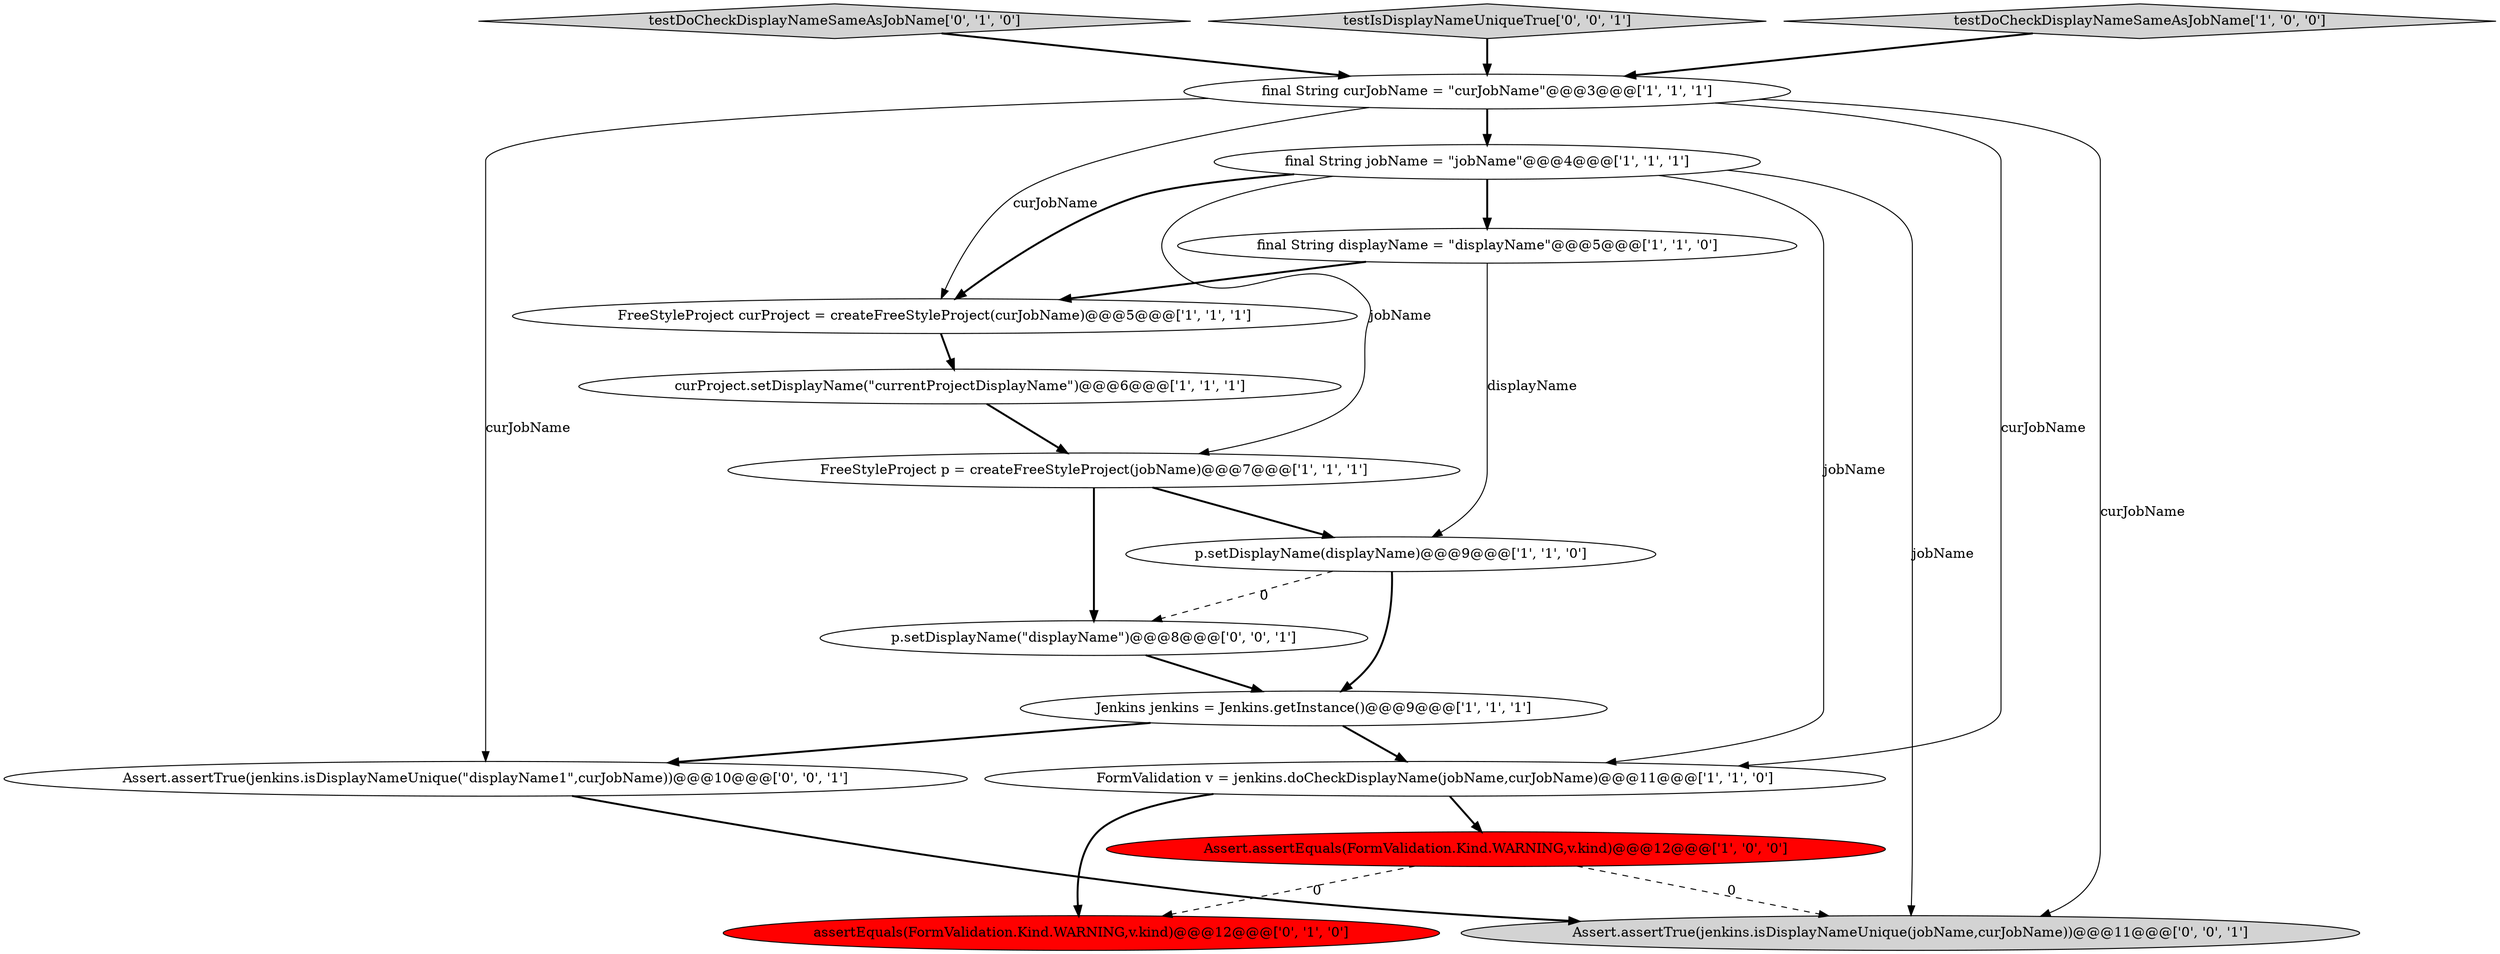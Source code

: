 digraph {
9 [style = filled, label = "final String jobName = \"jobName\"@@@4@@@['1', '1', '1']", fillcolor = white, shape = ellipse image = "AAA0AAABBB1BBB"];
0 [style = filled, label = "p.setDisplayName(displayName)@@@9@@@['1', '1', '0']", fillcolor = white, shape = ellipse image = "AAA0AAABBB1BBB"];
10 [style = filled, label = "FreeStyleProject curProject = createFreeStyleProject(curJobName)@@@5@@@['1', '1', '1']", fillcolor = white, shape = ellipse image = "AAA0AAABBB1BBB"];
7 [style = filled, label = "FreeStyleProject p = createFreeStyleProject(jobName)@@@7@@@['1', '1', '1']", fillcolor = white, shape = ellipse image = "AAA0AAABBB1BBB"];
4 [style = filled, label = "Assert.assertEquals(FormValidation.Kind.WARNING,v.kind)@@@12@@@['1', '0', '0']", fillcolor = red, shape = ellipse image = "AAA1AAABBB1BBB"];
12 [style = filled, label = "testDoCheckDisplayNameSameAsJobName['0', '1', '0']", fillcolor = lightgray, shape = diamond image = "AAA0AAABBB2BBB"];
14 [style = filled, label = "p.setDisplayName(\"displayName\")@@@8@@@['0', '0', '1']", fillcolor = white, shape = ellipse image = "AAA0AAABBB3BBB"];
1 [style = filled, label = "final String curJobName = \"curJobName\"@@@3@@@['1', '1', '1']", fillcolor = white, shape = ellipse image = "AAA0AAABBB1BBB"];
15 [style = filled, label = "testIsDisplayNameUniqueTrue['0', '0', '1']", fillcolor = lightgray, shape = diamond image = "AAA0AAABBB3BBB"];
11 [style = filled, label = "assertEquals(FormValidation.Kind.WARNING,v.kind)@@@12@@@['0', '1', '0']", fillcolor = red, shape = ellipse image = "AAA1AAABBB2BBB"];
5 [style = filled, label = "testDoCheckDisplayNameSameAsJobName['1', '0', '0']", fillcolor = lightgray, shape = diamond image = "AAA0AAABBB1BBB"];
2 [style = filled, label = "FormValidation v = jenkins.doCheckDisplayName(jobName,curJobName)@@@11@@@['1', '1', '0']", fillcolor = white, shape = ellipse image = "AAA0AAABBB1BBB"];
3 [style = filled, label = "final String displayName = \"displayName\"@@@5@@@['1', '1', '0']", fillcolor = white, shape = ellipse image = "AAA0AAABBB1BBB"];
8 [style = filled, label = "Jenkins jenkins = Jenkins.getInstance()@@@9@@@['1', '1', '1']", fillcolor = white, shape = ellipse image = "AAA0AAABBB1BBB"];
13 [style = filled, label = "Assert.assertTrue(jenkins.isDisplayNameUnique(jobName,curJobName))@@@11@@@['0', '0', '1']", fillcolor = lightgray, shape = ellipse image = "AAA0AAABBB3BBB"];
6 [style = filled, label = "curProject.setDisplayName(\"currentProjectDisplayName\")@@@6@@@['1', '1', '1']", fillcolor = white, shape = ellipse image = "AAA0AAABBB1BBB"];
16 [style = filled, label = "Assert.assertTrue(jenkins.isDisplayNameUnique(\"displayName1\",curJobName))@@@10@@@['0', '0', '1']", fillcolor = white, shape = ellipse image = "AAA0AAABBB3BBB"];
8->16 [style = bold, label=""];
16->13 [style = bold, label=""];
1->10 [style = solid, label="curJobName"];
9->7 [style = solid, label="jobName"];
7->0 [style = bold, label=""];
9->2 [style = solid, label="jobName"];
9->10 [style = bold, label=""];
12->1 [style = bold, label=""];
2->4 [style = bold, label=""];
10->6 [style = bold, label=""];
1->9 [style = bold, label=""];
7->14 [style = bold, label=""];
0->14 [style = dashed, label="0"];
3->10 [style = bold, label=""];
5->1 [style = bold, label=""];
8->2 [style = bold, label=""];
3->0 [style = solid, label="displayName"];
0->8 [style = bold, label=""];
9->3 [style = bold, label=""];
14->8 [style = bold, label=""];
4->11 [style = dashed, label="0"];
1->2 [style = solid, label="curJobName"];
6->7 [style = bold, label=""];
4->13 [style = dashed, label="0"];
1->16 [style = solid, label="curJobName"];
2->11 [style = bold, label=""];
1->13 [style = solid, label="curJobName"];
9->13 [style = solid, label="jobName"];
15->1 [style = bold, label=""];
}
